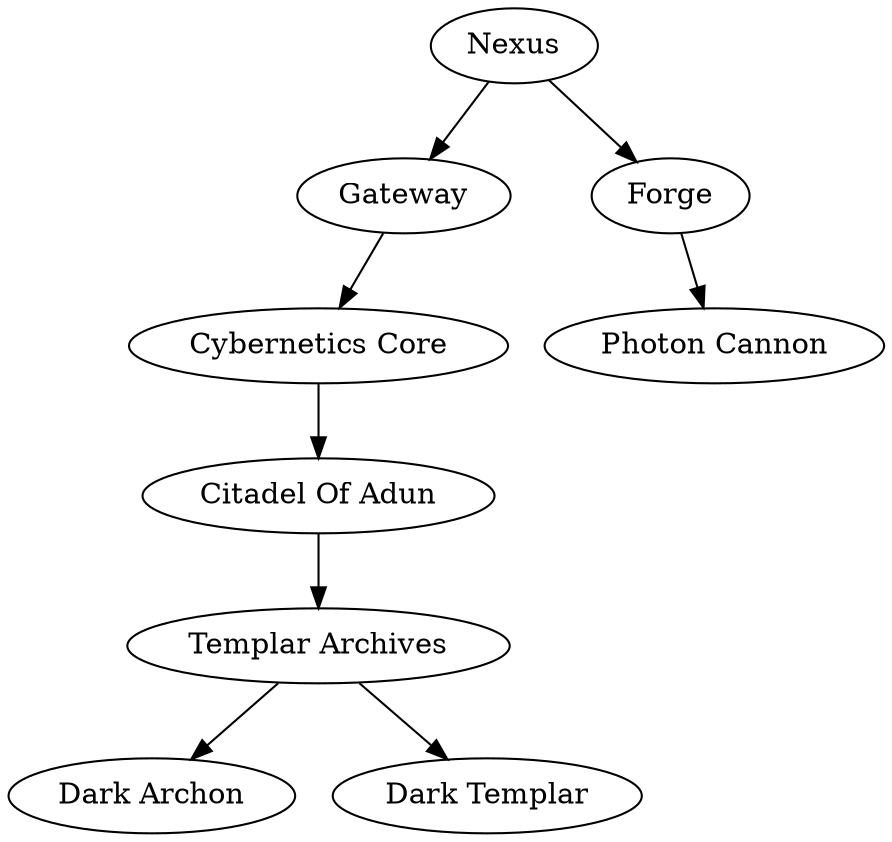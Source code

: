 digraph G {
0 [depth=0, label=Nexus, penwidth=1, strength=1, x=0, y=0, z=0];
1 [depth=1, label=Gateway, penwidth=1, strength=1, x=0, y=0, z=0];
2 [depth=1, label=Forge, penwidth=1, strength=1, x=0, y=0, z=0];
3 [depth=2, label="Cybernetics Core", penwidth=1, strength=1, x=0, y=0, z=0];
4 [depth=2, label="Photon Cannon", penwidth=1, strength=1, x=0, y=0, z=0];
5 [depth=3, label="Citadel Of Adun", penwidth=1, strength=1, x=0, y=0, z=0];
6 [depth=4, label="Templar Archives", penwidth=1, strength=1, x=0, y=0, z=0];
7 [depth=5, label="Dark Archon", penwidth=1, strength=1, x=0, y=0, z=0];
8 [depth=5, label="Dark Templar", penwidth=1, strength=1, x=0, y=0, z=0];
0->1 ;
0->2 ;
1->3 ;
2->4 ;
3->5 ;
5->6 ;
6->7 ;
6->8 ;
}
